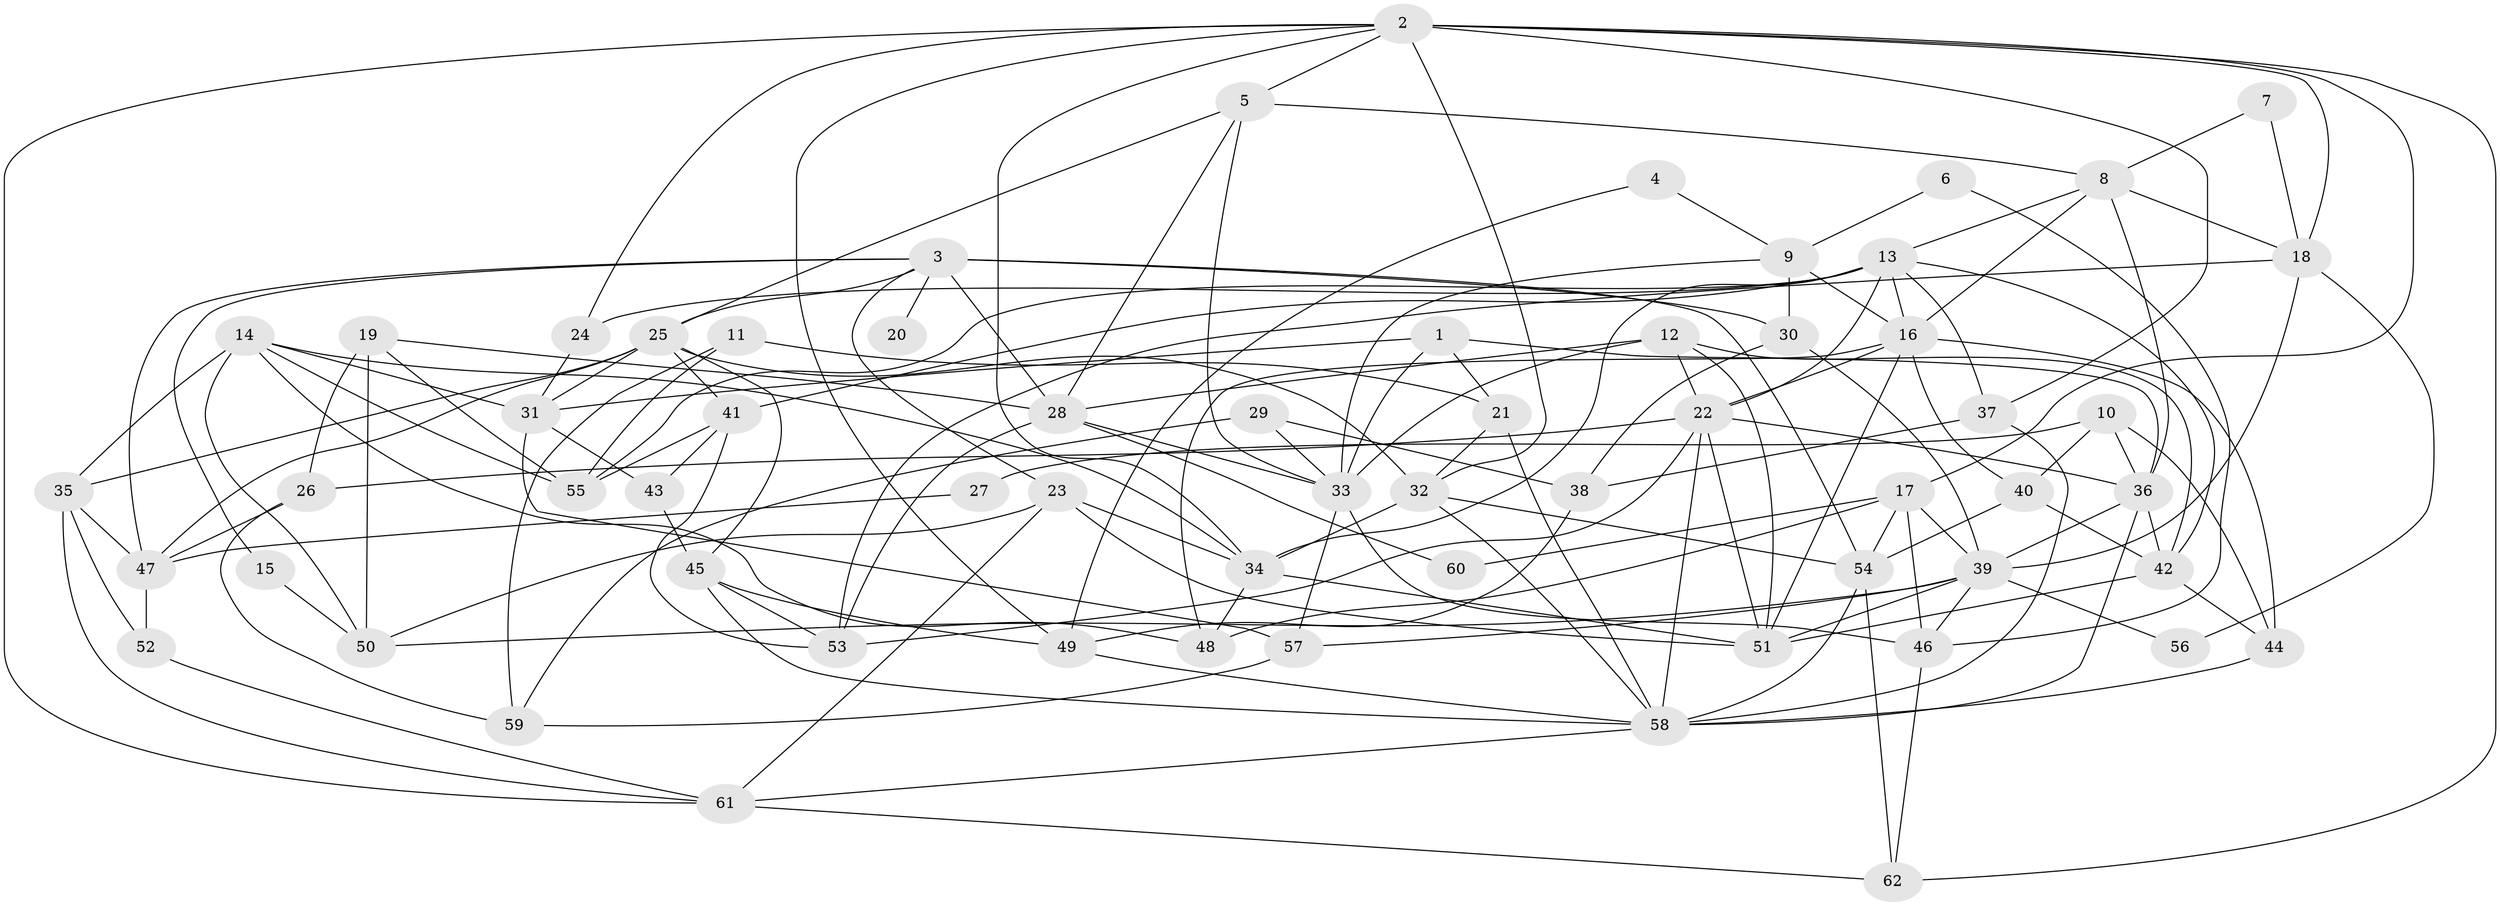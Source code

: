 // original degree distribution, {4: 0.25, 6: 0.07692307692307693, 5: 0.15384615384615385, 10: 0.009615384615384616, 3: 0.28846153846153844, 2: 0.15384615384615385, 8: 0.028846153846153848, 7: 0.038461538461538464}
// Generated by graph-tools (version 1.1) at 2025/37/03/04/25 23:37:09]
// undirected, 62 vertices, 156 edges
graph export_dot {
  node [color=gray90,style=filled];
  1;
  2;
  3;
  4;
  5;
  6;
  7;
  8;
  9;
  10;
  11;
  12;
  13;
  14;
  15;
  16;
  17;
  18;
  19;
  20;
  21;
  22;
  23;
  24;
  25;
  26;
  27;
  28;
  29;
  30;
  31;
  32;
  33;
  34;
  35;
  36;
  37;
  38;
  39;
  40;
  41;
  42;
  43;
  44;
  45;
  46;
  47;
  48;
  49;
  50;
  51;
  52;
  53;
  54;
  55;
  56;
  57;
  58;
  59;
  60;
  61;
  62;
  1 -- 21 [weight=1.0];
  1 -- 31 [weight=1.0];
  1 -- 33 [weight=1.0];
  1 -- 36 [weight=1.0];
  2 -- 5 [weight=1.0];
  2 -- 17 [weight=1.0];
  2 -- 18 [weight=1.0];
  2 -- 24 [weight=1.0];
  2 -- 32 [weight=1.0];
  2 -- 34 [weight=1.0];
  2 -- 37 [weight=1.0];
  2 -- 49 [weight=1.0];
  2 -- 61 [weight=1.0];
  2 -- 62 [weight=1.0];
  3 -- 15 [weight=1.0];
  3 -- 20 [weight=2.0];
  3 -- 23 [weight=1.0];
  3 -- 25 [weight=1.0];
  3 -- 28 [weight=1.0];
  3 -- 30 [weight=2.0];
  3 -- 47 [weight=1.0];
  3 -- 54 [weight=1.0];
  4 -- 9 [weight=1.0];
  4 -- 49 [weight=1.0];
  5 -- 8 [weight=1.0];
  5 -- 25 [weight=1.0];
  5 -- 28 [weight=1.0];
  5 -- 33 [weight=1.0];
  6 -- 9 [weight=1.0];
  6 -- 46 [weight=1.0];
  7 -- 8 [weight=1.0];
  7 -- 18 [weight=1.0];
  8 -- 13 [weight=1.0];
  8 -- 16 [weight=1.0];
  8 -- 18 [weight=1.0];
  8 -- 36 [weight=1.0];
  9 -- 16 [weight=1.0];
  9 -- 30 [weight=1.0];
  9 -- 33 [weight=1.0];
  10 -- 27 [weight=1.0];
  10 -- 36 [weight=1.0];
  10 -- 40 [weight=1.0];
  10 -- 44 [weight=1.0];
  11 -- 21 [weight=1.0];
  11 -- 55 [weight=1.0];
  11 -- 59 [weight=1.0];
  12 -- 22 [weight=1.0];
  12 -- 28 [weight=1.0];
  12 -- 33 [weight=1.0];
  12 -- 42 [weight=1.0];
  12 -- 51 [weight=1.0];
  13 -- 16 [weight=1.0];
  13 -- 22 [weight=1.0];
  13 -- 24 [weight=1.0];
  13 -- 34 [weight=1.0];
  13 -- 37 [weight=1.0];
  13 -- 41 [weight=1.0];
  13 -- 42 [weight=2.0];
  13 -- 55 [weight=1.0];
  14 -- 31 [weight=1.0];
  14 -- 34 [weight=1.0];
  14 -- 35 [weight=1.0];
  14 -- 48 [weight=1.0];
  14 -- 50 [weight=1.0];
  14 -- 55 [weight=1.0];
  15 -- 50 [weight=1.0];
  16 -- 22 [weight=1.0];
  16 -- 40 [weight=1.0];
  16 -- 44 [weight=1.0];
  16 -- 48 [weight=1.0];
  16 -- 51 [weight=1.0];
  17 -- 39 [weight=1.0];
  17 -- 46 [weight=2.0];
  17 -- 48 [weight=1.0];
  17 -- 54 [weight=1.0];
  17 -- 60 [weight=1.0];
  18 -- 39 [weight=1.0];
  18 -- 53 [weight=1.0];
  18 -- 56 [weight=1.0];
  19 -- 26 [weight=1.0];
  19 -- 28 [weight=1.0];
  19 -- 50 [weight=1.0];
  19 -- 55 [weight=1.0];
  21 -- 32 [weight=1.0];
  21 -- 58 [weight=1.0];
  22 -- 26 [weight=2.0];
  22 -- 36 [weight=1.0];
  22 -- 51 [weight=1.0];
  22 -- 53 [weight=1.0];
  22 -- 58 [weight=1.0];
  23 -- 34 [weight=1.0];
  23 -- 50 [weight=1.0];
  23 -- 51 [weight=1.0];
  23 -- 61 [weight=1.0];
  24 -- 31 [weight=1.0];
  25 -- 31 [weight=1.0];
  25 -- 32 [weight=1.0];
  25 -- 35 [weight=1.0];
  25 -- 41 [weight=1.0];
  25 -- 45 [weight=1.0];
  25 -- 47 [weight=1.0];
  26 -- 47 [weight=1.0];
  26 -- 59 [weight=1.0];
  27 -- 47 [weight=1.0];
  28 -- 33 [weight=1.0];
  28 -- 53 [weight=1.0];
  28 -- 60 [weight=1.0];
  29 -- 33 [weight=3.0];
  29 -- 38 [weight=1.0];
  29 -- 59 [weight=1.0];
  30 -- 38 [weight=1.0];
  30 -- 39 [weight=1.0];
  31 -- 43 [weight=2.0];
  31 -- 57 [weight=1.0];
  32 -- 34 [weight=1.0];
  32 -- 54 [weight=1.0];
  32 -- 58 [weight=1.0];
  33 -- 46 [weight=1.0];
  33 -- 57 [weight=1.0];
  34 -- 48 [weight=1.0];
  34 -- 51 [weight=1.0];
  35 -- 47 [weight=1.0];
  35 -- 52 [weight=1.0];
  35 -- 61 [weight=1.0];
  36 -- 39 [weight=1.0];
  36 -- 42 [weight=1.0];
  36 -- 58 [weight=1.0];
  37 -- 38 [weight=1.0];
  37 -- 58 [weight=1.0];
  38 -- 49 [weight=1.0];
  39 -- 46 [weight=1.0];
  39 -- 50 [weight=1.0];
  39 -- 51 [weight=1.0];
  39 -- 56 [weight=1.0];
  39 -- 57 [weight=1.0];
  40 -- 42 [weight=1.0];
  40 -- 54 [weight=1.0];
  41 -- 43 [weight=1.0];
  41 -- 53 [weight=1.0];
  41 -- 55 [weight=1.0];
  42 -- 44 [weight=1.0];
  42 -- 51 [weight=1.0];
  43 -- 45 [weight=1.0];
  44 -- 58 [weight=1.0];
  45 -- 49 [weight=2.0];
  45 -- 53 [weight=1.0];
  45 -- 58 [weight=1.0];
  46 -- 62 [weight=1.0];
  47 -- 52 [weight=1.0];
  49 -- 58 [weight=1.0];
  52 -- 61 [weight=1.0];
  54 -- 58 [weight=1.0];
  54 -- 62 [weight=1.0];
  57 -- 59 [weight=1.0];
  58 -- 61 [weight=1.0];
  61 -- 62 [weight=1.0];
}
